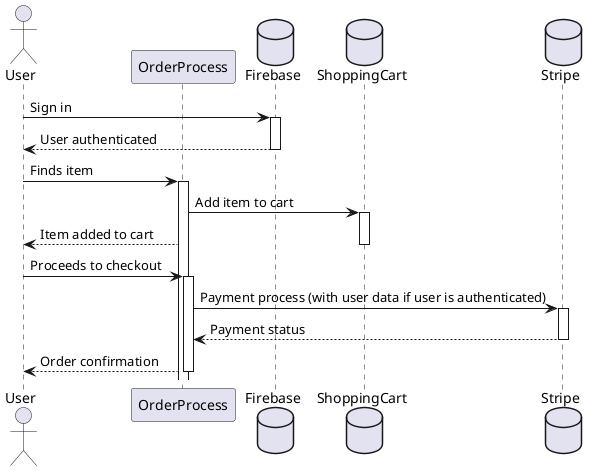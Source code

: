 @startuml Webshop 

actor User
participant "OrderProcess" as System
database Firebase
database ShoppingCart
database Stripe

User -> Firebase: Sign in
activate Firebase

Firebase --> User: User authenticated
deactivate Firebase

User -> System: Finds item
activate System

System -> ShoppingCart: Add item to cart
activate ShoppingCart

System --> User: Item added to cart
deactivate ShoppingCart

User -> System: Proceeds to checkout
activate System

System -> Stripe: Payment process (with user data if user is authenticated)
activate Stripe

Stripe --> System: Payment status
deactivate Stripe

System --> User: Order confirmation
deactivate System

@enduml